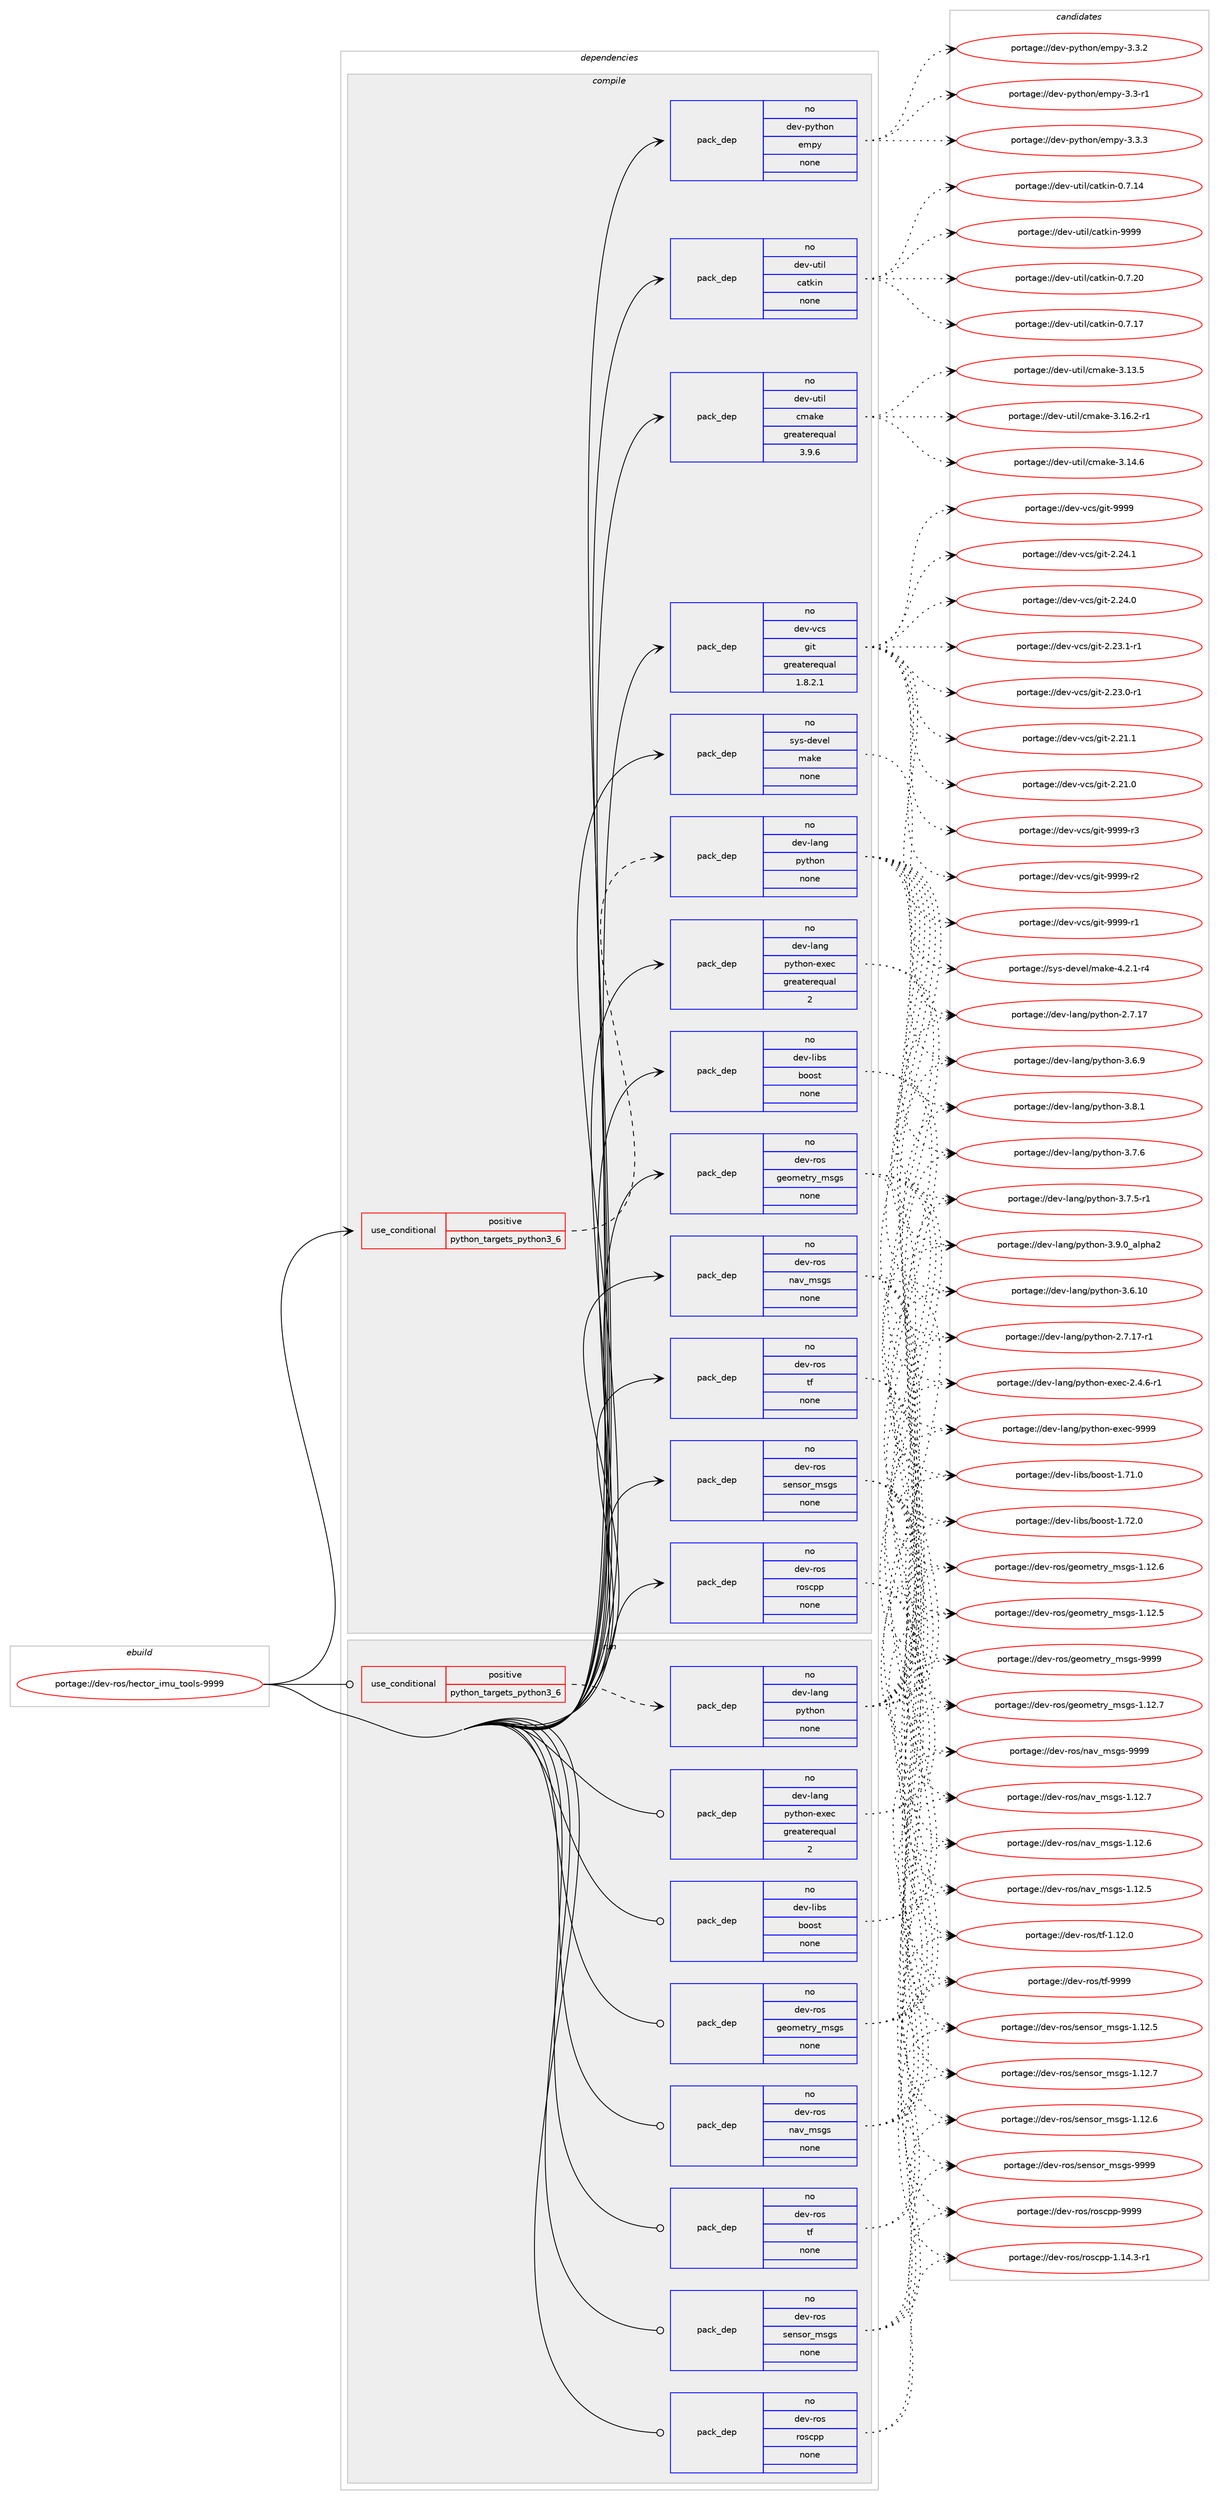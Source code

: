 digraph prolog {

# *************
# Graph options
# *************

newrank=true;
concentrate=true;
compound=true;
graph [rankdir=LR,fontname=Helvetica,fontsize=10,ranksep=1.5];#, ranksep=2.5, nodesep=0.2];
edge  [arrowhead=vee];
node  [fontname=Helvetica,fontsize=10];

# **********
# The ebuild
# **********

subgraph cluster_leftcol {
color=gray;
rank=same;
label=<<i>ebuild</i>>;
id [label="portage://dev-ros/hector_imu_tools-9999", color=red, width=4, href="../dev-ros/hector_imu_tools-9999.svg"];
}

# ****************
# The dependencies
# ****************

subgraph cluster_midcol {
color=gray;
label=<<i>dependencies</i>>;
subgraph cluster_compile {
fillcolor="#eeeeee";
style=filled;
label=<<i>compile</i>>;
subgraph cond100384 {
dependency401885 [label=<<TABLE BORDER="0" CELLBORDER="1" CELLSPACING="0" CELLPADDING="4"><TR><TD ROWSPAN="3" CELLPADDING="10">use_conditional</TD></TR><TR><TD>positive</TD></TR><TR><TD>python_targets_python3_6</TD></TR></TABLE>>, shape=none, color=red];
subgraph pack296648 {
dependency401886 [label=<<TABLE BORDER="0" CELLBORDER="1" CELLSPACING="0" CELLPADDING="4" WIDTH="220"><TR><TD ROWSPAN="6" CELLPADDING="30">pack_dep</TD></TR><TR><TD WIDTH="110">no</TD></TR><TR><TD>dev-lang</TD></TR><TR><TD>python</TD></TR><TR><TD>none</TD></TR><TR><TD></TD></TR></TABLE>>, shape=none, color=blue];
}
dependency401885:e -> dependency401886:w [weight=20,style="dashed",arrowhead="vee"];
}
id:e -> dependency401885:w [weight=20,style="solid",arrowhead="vee"];
subgraph pack296649 {
dependency401887 [label=<<TABLE BORDER="0" CELLBORDER="1" CELLSPACING="0" CELLPADDING="4" WIDTH="220"><TR><TD ROWSPAN="6" CELLPADDING="30">pack_dep</TD></TR><TR><TD WIDTH="110">no</TD></TR><TR><TD>dev-lang</TD></TR><TR><TD>python-exec</TD></TR><TR><TD>greaterequal</TD></TR><TR><TD>2</TD></TR></TABLE>>, shape=none, color=blue];
}
id:e -> dependency401887:w [weight=20,style="solid",arrowhead="vee"];
subgraph pack296650 {
dependency401888 [label=<<TABLE BORDER="0" CELLBORDER="1" CELLSPACING="0" CELLPADDING="4" WIDTH="220"><TR><TD ROWSPAN="6" CELLPADDING="30">pack_dep</TD></TR><TR><TD WIDTH="110">no</TD></TR><TR><TD>dev-libs</TD></TR><TR><TD>boost</TD></TR><TR><TD>none</TD></TR><TR><TD></TD></TR></TABLE>>, shape=none, color=blue];
}
id:e -> dependency401888:w [weight=20,style="solid",arrowhead="vee"];
subgraph pack296651 {
dependency401889 [label=<<TABLE BORDER="0" CELLBORDER="1" CELLSPACING="0" CELLPADDING="4" WIDTH="220"><TR><TD ROWSPAN="6" CELLPADDING="30">pack_dep</TD></TR><TR><TD WIDTH="110">no</TD></TR><TR><TD>dev-python</TD></TR><TR><TD>empy</TD></TR><TR><TD>none</TD></TR><TR><TD></TD></TR></TABLE>>, shape=none, color=blue];
}
id:e -> dependency401889:w [weight=20,style="solid",arrowhead="vee"];
subgraph pack296652 {
dependency401890 [label=<<TABLE BORDER="0" CELLBORDER="1" CELLSPACING="0" CELLPADDING="4" WIDTH="220"><TR><TD ROWSPAN="6" CELLPADDING="30">pack_dep</TD></TR><TR><TD WIDTH="110">no</TD></TR><TR><TD>dev-ros</TD></TR><TR><TD>geometry_msgs</TD></TR><TR><TD>none</TD></TR><TR><TD></TD></TR></TABLE>>, shape=none, color=blue];
}
id:e -> dependency401890:w [weight=20,style="solid",arrowhead="vee"];
subgraph pack296653 {
dependency401891 [label=<<TABLE BORDER="0" CELLBORDER="1" CELLSPACING="0" CELLPADDING="4" WIDTH="220"><TR><TD ROWSPAN="6" CELLPADDING="30">pack_dep</TD></TR><TR><TD WIDTH="110">no</TD></TR><TR><TD>dev-ros</TD></TR><TR><TD>nav_msgs</TD></TR><TR><TD>none</TD></TR><TR><TD></TD></TR></TABLE>>, shape=none, color=blue];
}
id:e -> dependency401891:w [weight=20,style="solid",arrowhead="vee"];
subgraph pack296654 {
dependency401892 [label=<<TABLE BORDER="0" CELLBORDER="1" CELLSPACING="0" CELLPADDING="4" WIDTH="220"><TR><TD ROWSPAN="6" CELLPADDING="30">pack_dep</TD></TR><TR><TD WIDTH="110">no</TD></TR><TR><TD>dev-ros</TD></TR><TR><TD>roscpp</TD></TR><TR><TD>none</TD></TR><TR><TD></TD></TR></TABLE>>, shape=none, color=blue];
}
id:e -> dependency401892:w [weight=20,style="solid",arrowhead="vee"];
subgraph pack296655 {
dependency401893 [label=<<TABLE BORDER="0" CELLBORDER="1" CELLSPACING="0" CELLPADDING="4" WIDTH="220"><TR><TD ROWSPAN="6" CELLPADDING="30">pack_dep</TD></TR><TR><TD WIDTH="110">no</TD></TR><TR><TD>dev-ros</TD></TR><TR><TD>sensor_msgs</TD></TR><TR><TD>none</TD></TR><TR><TD></TD></TR></TABLE>>, shape=none, color=blue];
}
id:e -> dependency401893:w [weight=20,style="solid",arrowhead="vee"];
subgraph pack296656 {
dependency401894 [label=<<TABLE BORDER="0" CELLBORDER="1" CELLSPACING="0" CELLPADDING="4" WIDTH="220"><TR><TD ROWSPAN="6" CELLPADDING="30">pack_dep</TD></TR><TR><TD WIDTH="110">no</TD></TR><TR><TD>dev-ros</TD></TR><TR><TD>tf</TD></TR><TR><TD>none</TD></TR><TR><TD></TD></TR></TABLE>>, shape=none, color=blue];
}
id:e -> dependency401894:w [weight=20,style="solid",arrowhead="vee"];
subgraph pack296657 {
dependency401895 [label=<<TABLE BORDER="0" CELLBORDER="1" CELLSPACING="0" CELLPADDING="4" WIDTH="220"><TR><TD ROWSPAN="6" CELLPADDING="30">pack_dep</TD></TR><TR><TD WIDTH="110">no</TD></TR><TR><TD>dev-util</TD></TR><TR><TD>catkin</TD></TR><TR><TD>none</TD></TR><TR><TD></TD></TR></TABLE>>, shape=none, color=blue];
}
id:e -> dependency401895:w [weight=20,style="solid",arrowhead="vee"];
subgraph pack296658 {
dependency401896 [label=<<TABLE BORDER="0" CELLBORDER="1" CELLSPACING="0" CELLPADDING="4" WIDTH="220"><TR><TD ROWSPAN="6" CELLPADDING="30">pack_dep</TD></TR><TR><TD WIDTH="110">no</TD></TR><TR><TD>dev-util</TD></TR><TR><TD>cmake</TD></TR><TR><TD>greaterequal</TD></TR><TR><TD>3.9.6</TD></TR></TABLE>>, shape=none, color=blue];
}
id:e -> dependency401896:w [weight=20,style="solid",arrowhead="vee"];
subgraph pack296659 {
dependency401897 [label=<<TABLE BORDER="0" CELLBORDER="1" CELLSPACING="0" CELLPADDING="4" WIDTH="220"><TR><TD ROWSPAN="6" CELLPADDING="30">pack_dep</TD></TR><TR><TD WIDTH="110">no</TD></TR><TR><TD>dev-vcs</TD></TR><TR><TD>git</TD></TR><TR><TD>greaterequal</TD></TR><TR><TD>1.8.2.1</TD></TR></TABLE>>, shape=none, color=blue];
}
id:e -> dependency401897:w [weight=20,style="solid",arrowhead="vee"];
subgraph pack296660 {
dependency401898 [label=<<TABLE BORDER="0" CELLBORDER="1" CELLSPACING="0" CELLPADDING="4" WIDTH="220"><TR><TD ROWSPAN="6" CELLPADDING="30">pack_dep</TD></TR><TR><TD WIDTH="110">no</TD></TR><TR><TD>sys-devel</TD></TR><TR><TD>make</TD></TR><TR><TD>none</TD></TR><TR><TD></TD></TR></TABLE>>, shape=none, color=blue];
}
id:e -> dependency401898:w [weight=20,style="solid",arrowhead="vee"];
}
subgraph cluster_compileandrun {
fillcolor="#eeeeee";
style=filled;
label=<<i>compile and run</i>>;
}
subgraph cluster_run {
fillcolor="#eeeeee";
style=filled;
label=<<i>run</i>>;
subgraph cond100385 {
dependency401899 [label=<<TABLE BORDER="0" CELLBORDER="1" CELLSPACING="0" CELLPADDING="4"><TR><TD ROWSPAN="3" CELLPADDING="10">use_conditional</TD></TR><TR><TD>positive</TD></TR><TR><TD>python_targets_python3_6</TD></TR></TABLE>>, shape=none, color=red];
subgraph pack296661 {
dependency401900 [label=<<TABLE BORDER="0" CELLBORDER="1" CELLSPACING="0" CELLPADDING="4" WIDTH="220"><TR><TD ROWSPAN="6" CELLPADDING="30">pack_dep</TD></TR><TR><TD WIDTH="110">no</TD></TR><TR><TD>dev-lang</TD></TR><TR><TD>python</TD></TR><TR><TD>none</TD></TR><TR><TD></TD></TR></TABLE>>, shape=none, color=blue];
}
dependency401899:e -> dependency401900:w [weight=20,style="dashed",arrowhead="vee"];
}
id:e -> dependency401899:w [weight=20,style="solid",arrowhead="odot"];
subgraph pack296662 {
dependency401901 [label=<<TABLE BORDER="0" CELLBORDER="1" CELLSPACING="0" CELLPADDING="4" WIDTH="220"><TR><TD ROWSPAN="6" CELLPADDING="30">pack_dep</TD></TR><TR><TD WIDTH="110">no</TD></TR><TR><TD>dev-lang</TD></TR><TR><TD>python-exec</TD></TR><TR><TD>greaterequal</TD></TR><TR><TD>2</TD></TR></TABLE>>, shape=none, color=blue];
}
id:e -> dependency401901:w [weight=20,style="solid",arrowhead="odot"];
subgraph pack296663 {
dependency401902 [label=<<TABLE BORDER="0" CELLBORDER="1" CELLSPACING="0" CELLPADDING="4" WIDTH="220"><TR><TD ROWSPAN="6" CELLPADDING="30">pack_dep</TD></TR><TR><TD WIDTH="110">no</TD></TR><TR><TD>dev-libs</TD></TR><TR><TD>boost</TD></TR><TR><TD>none</TD></TR><TR><TD></TD></TR></TABLE>>, shape=none, color=blue];
}
id:e -> dependency401902:w [weight=20,style="solid",arrowhead="odot"];
subgraph pack296664 {
dependency401903 [label=<<TABLE BORDER="0" CELLBORDER="1" CELLSPACING="0" CELLPADDING="4" WIDTH="220"><TR><TD ROWSPAN="6" CELLPADDING="30">pack_dep</TD></TR><TR><TD WIDTH="110">no</TD></TR><TR><TD>dev-ros</TD></TR><TR><TD>geometry_msgs</TD></TR><TR><TD>none</TD></TR><TR><TD></TD></TR></TABLE>>, shape=none, color=blue];
}
id:e -> dependency401903:w [weight=20,style="solid",arrowhead="odot"];
subgraph pack296665 {
dependency401904 [label=<<TABLE BORDER="0" CELLBORDER="1" CELLSPACING="0" CELLPADDING="4" WIDTH="220"><TR><TD ROWSPAN="6" CELLPADDING="30">pack_dep</TD></TR><TR><TD WIDTH="110">no</TD></TR><TR><TD>dev-ros</TD></TR><TR><TD>nav_msgs</TD></TR><TR><TD>none</TD></TR><TR><TD></TD></TR></TABLE>>, shape=none, color=blue];
}
id:e -> dependency401904:w [weight=20,style="solid",arrowhead="odot"];
subgraph pack296666 {
dependency401905 [label=<<TABLE BORDER="0" CELLBORDER="1" CELLSPACING="0" CELLPADDING="4" WIDTH="220"><TR><TD ROWSPAN="6" CELLPADDING="30">pack_dep</TD></TR><TR><TD WIDTH="110">no</TD></TR><TR><TD>dev-ros</TD></TR><TR><TD>roscpp</TD></TR><TR><TD>none</TD></TR><TR><TD></TD></TR></TABLE>>, shape=none, color=blue];
}
id:e -> dependency401905:w [weight=20,style="solid",arrowhead="odot"];
subgraph pack296667 {
dependency401906 [label=<<TABLE BORDER="0" CELLBORDER="1" CELLSPACING="0" CELLPADDING="4" WIDTH="220"><TR><TD ROWSPAN="6" CELLPADDING="30">pack_dep</TD></TR><TR><TD WIDTH="110">no</TD></TR><TR><TD>dev-ros</TD></TR><TR><TD>sensor_msgs</TD></TR><TR><TD>none</TD></TR><TR><TD></TD></TR></TABLE>>, shape=none, color=blue];
}
id:e -> dependency401906:w [weight=20,style="solid",arrowhead="odot"];
subgraph pack296668 {
dependency401907 [label=<<TABLE BORDER="0" CELLBORDER="1" CELLSPACING="0" CELLPADDING="4" WIDTH="220"><TR><TD ROWSPAN="6" CELLPADDING="30">pack_dep</TD></TR><TR><TD WIDTH="110">no</TD></TR><TR><TD>dev-ros</TD></TR><TR><TD>tf</TD></TR><TR><TD>none</TD></TR><TR><TD></TD></TR></TABLE>>, shape=none, color=blue];
}
id:e -> dependency401907:w [weight=20,style="solid",arrowhead="odot"];
}
}

# **************
# The candidates
# **************

subgraph cluster_choices {
rank=same;
color=gray;
label=<<i>candidates</i>>;

subgraph choice296648 {
color=black;
nodesep=1;
choice10010111845108971101034711212111610411111045514657464895971081121049750 [label="portage://dev-lang/python-3.9.0_alpha2", color=red, width=4,href="../dev-lang/python-3.9.0_alpha2.svg"];
choice100101118451089711010347112121116104111110455146564649 [label="portage://dev-lang/python-3.8.1", color=red, width=4,href="../dev-lang/python-3.8.1.svg"];
choice100101118451089711010347112121116104111110455146554654 [label="portage://dev-lang/python-3.7.6", color=red, width=4,href="../dev-lang/python-3.7.6.svg"];
choice1001011184510897110103471121211161041111104551465546534511449 [label="portage://dev-lang/python-3.7.5-r1", color=red, width=4,href="../dev-lang/python-3.7.5-r1.svg"];
choice100101118451089711010347112121116104111110455146544657 [label="portage://dev-lang/python-3.6.9", color=red, width=4,href="../dev-lang/python-3.6.9.svg"];
choice10010111845108971101034711212111610411111045514654464948 [label="portage://dev-lang/python-3.6.10", color=red, width=4,href="../dev-lang/python-3.6.10.svg"];
choice100101118451089711010347112121116104111110455046554649554511449 [label="portage://dev-lang/python-2.7.17-r1", color=red, width=4,href="../dev-lang/python-2.7.17-r1.svg"];
choice10010111845108971101034711212111610411111045504655464955 [label="portage://dev-lang/python-2.7.17", color=red, width=4,href="../dev-lang/python-2.7.17.svg"];
dependency401886:e -> choice10010111845108971101034711212111610411111045514657464895971081121049750:w [style=dotted,weight="100"];
dependency401886:e -> choice100101118451089711010347112121116104111110455146564649:w [style=dotted,weight="100"];
dependency401886:e -> choice100101118451089711010347112121116104111110455146554654:w [style=dotted,weight="100"];
dependency401886:e -> choice1001011184510897110103471121211161041111104551465546534511449:w [style=dotted,weight="100"];
dependency401886:e -> choice100101118451089711010347112121116104111110455146544657:w [style=dotted,weight="100"];
dependency401886:e -> choice10010111845108971101034711212111610411111045514654464948:w [style=dotted,weight="100"];
dependency401886:e -> choice100101118451089711010347112121116104111110455046554649554511449:w [style=dotted,weight="100"];
dependency401886:e -> choice10010111845108971101034711212111610411111045504655464955:w [style=dotted,weight="100"];
}
subgraph choice296649 {
color=black;
nodesep=1;
choice10010111845108971101034711212111610411111045101120101994557575757 [label="portage://dev-lang/python-exec-9999", color=red, width=4,href="../dev-lang/python-exec-9999.svg"];
choice10010111845108971101034711212111610411111045101120101994550465246544511449 [label="portage://dev-lang/python-exec-2.4.6-r1", color=red, width=4,href="../dev-lang/python-exec-2.4.6-r1.svg"];
dependency401887:e -> choice10010111845108971101034711212111610411111045101120101994557575757:w [style=dotted,weight="100"];
dependency401887:e -> choice10010111845108971101034711212111610411111045101120101994550465246544511449:w [style=dotted,weight="100"];
}
subgraph choice296650 {
color=black;
nodesep=1;
choice1001011184510810598115479811111111511645494655504648 [label="portage://dev-libs/boost-1.72.0", color=red, width=4,href="../dev-libs/boost-1.72.0.svg"];
choice1001011184510810598115479811111111511645494655494648 [label="portage://dev-libs/boost-1.71.0", color=red, width=4,href="../dev-libs/boost-1.71.0.svg"];
dependency401888:e -> choice1001011184510810598115479811111111511645494655504648:w [style=dotted,weight="100"];
dependency401888:e -> choice1001011184510810598115479811111111511645494655494648:w [style=dotted,weight="100"];
}
subgraph choice296651 {
color=black;
nodesep=1;
choice1001011184511212111610411111047101109112121455146514651 [label="portage://dev-python/empy-3.3.3", color=red, width=4,href="../dev-python/empy-3.3.3.svg"];
choice1001011184511212111610411111047101109112121455146514650 [label="portage://dev-python/empy-3.3.2", color=red, width=4,href="../dev-python/empy-3.3.2.svg"];
choice1001011184511212111610411111047101109112121455146514511449 [label="portage://dev-python/empy-3.3-r1", color=red, width=4,href="../dev-python/empy-3.3-r1.svg"];
dependency401889:e -> choice1001011184511212111610411111047101109112121455146514651:w [style=dotted,weight="100"];
dependency401889:e -> choice1001011184511212111610411111047101109112121455146514650:w [style=dotted,weight="100"];
dependency401889:e -> choice1001011184511212111610411111047101109112121455146514511449:w [style=dotted,weight="100"];
}
subgraph choice296652 {
color=black;
nodesep=1;
choice1001011184511411111547103101111109101116114121951091151031154557575757 [label="portage://dev-ros/geometry_msgs-9999", color=red, width=4,href="../dev-ros/geometry_msgs-9999.svg"];
choice10010111845114111115471031011111091011161141219510911510311545494649504655 [label="portage://dev-ros/geometry_msgs-1.12.7", color=red, width=4,href="../dev-ros/geometry_msgs-1.12.7.svg"];
choice10010111845114111115471031011111091011161141219510911510311545494649504654 [label="portage://dev-ros/geometry_msgs-1.12.6", color=red, width=4,href="../dev-ros/geometry_msgs-1.12.6.svg"];
choice10010111845114111115471031011111091011161141219510911510311545494649504653 [label="portage://dev-ros/geometry_msgs-1.12.5", color=red, width=4,href="../dev-ros/geometry_msgs-1.12.5.svg"];
dependency401890:e -> choice1001011184511411111547103101111109101116114121951091151031154557575757:w [style=dotted,weight="100"];
dependency401890:e -> choice10010111845114111115471031011111091011161141219510911510311545494649504655:w [style=dotted,weight="100"];
dependency401890:e -> choice10010111845114111115471031011111091011161141219510911510311545494649504654:w [style=dotted,weight="100"];
dependency401890:e -> choice10010111845114111115471031011111091011161141219510911510311545494649504653:w [style=dotted,weight="100"];
}
subgraph choice296653 {
color=black;
nodesep=1;
choice100101118451141111154711097118951091151031154557575757 [label="portage://dev-ros/nav_msgs-9999", color=red, width=4,href="../dev-ros/nav_msgs-9999.svg"];
choice1001011184511411111547110971189510911510311545494649504655 [label="portage://dev-ros/nav_msgs-1.12.7", color=red, width=4,href="../dev-ros/nav_msgs-1.12.7.svg"];
choice1001011184511411111547110971189510911510311545494649504654 [label="portage://dev-ros/nav_msgs-1.12.6", color=red, width=4,href="../dev-ros/nav_msgs-1.12.6.svg"];
choice1001011184511411111547110971189510911510311545494649504653 [label="portage://dev-ros/nav_msgs-1.12.5", color=red, width=4,href="../dev-ros/nav_msgs-1.12.5.svg"];
dependency401891:e -> choice100101118451141111154711097118951091151031154557575757:w [style=dotted,weight="100"];
dependency401891:e -> choice1001011184511411111547110971189510911510311545494649504655:w [style=dotted,weight="100"];
dependency401891:e -> choice1001011184511411111547110971189510911510311545494649504654:w [style=dotted,weight="100"];
dependency401891:e -> choice1001011184511411111547110971189510911510311545494649504653:w [style=dotted,weight="100"];
}
subgraph choice296654 {
color=black;
nodesep=1;
choice1001011184511411111547114111115991121124557575757 [label="portage://dev-ros/roscpp-9999", color=red, width=4,href="../dev-ros/roscpp-9999.svg"];
choice100101118451141111154711411111599112112454946495246514511449 [label="portage://dev-ros/roscpp-1.14.3-r1", color=red, width=4,href="../dev-ros/roscpp-1.14.3-r1.svg"];
dependency401892:e -> choice1001011184511411111547114111115991121124557575757:w [style=dotted,weight="100"];
dependency401892:e -> choice100101118451141111154711411111599112112454946495246514511449:w [style=dotted,weight="100"];
}
subgraph choice296655 {
color=black;
nodesep=1;
choice1001011184511411111547115101110115111114951091151031154557575757 [label="portage://dev-ros/sensor_msgs-9999", color=red, width=4,href="../dev-ros/sensor_msgs-9999.svg"];
choice10010111845114111115471151011101151111149510911510311545494649504655 [label="portage://dev-ros/sensor_msgs-1.12.7", color=red, width=4,href="../dev-ros/sensor_msgs-1.12.7.svg"];
choice10010111845114111115471151011101151111149510911510311545494649504654 [label="portage://dev-ros/sensor_msgs-1.12.6", color=red, width=4,href="../dev-ros/sensor_msgs-1.12.6.svg"];
choice10010111845114111115471151011101151111149510911510311545494649504653 [label="portage://dev-ros/sensor_msgs-1.12.5", color=red, width=4,href="../dev-ros/sensor_msgs-1.12.5.svg"];
dependency401893:e -> choice1001011184511411111547115101110115111114951091151031154557575757:w [style=dotted,weight="100"];
dependency401893:e -> choice10010111845114111115471151011101151111149510911510311545494649504655:w [style=dotted,weight="100"];
dependency401893:e -> choice10010111845114111115471151011101151111149510911510311545494649504654:w [style=dotted,weight="100"];
dependency401893:e -> choice10010111845114111115471151011101151111149510911510311545494649504653:w [style=dotted,weight="100"];
}
subgraph choice296656 {
color=black;
nodesep=1;
choice10010111845114111115471161024557575757 [label="portage://dev-ros/tf-9999", color=red, width=4,href="../dev-ros/tf-9999.svg"];
choice100101118451141111154711610245494649504648 [label="portage://dev-ros/tf-1.12.0", color=red, width=4,href="../dev-ros/tf-1.12.0.svg"];
dependency401894:e -> choice10010111845114111115471161024557575757:w [style=dotted,weight="100"];
dependency401894:e -> choice100101118451141111154711610245494649504648:w [style=dotted,weight="100"];
}
subgraph choice296657 {
color=black;
nodesep=1;
choice100101118451171161051084799971161071051104557575757 [label="portage://dev-util/catkin-9999", color=red, width=4,href="../dev-util/catkin-9999.svg"];
choice1001011184511711610510847999711610710511045484655465048 [label="portage://dev-util/catkin-0.7.20", color=red, width=4,href="../dev-util/catkin-0.7.20.svg"];
choice1001011184511711610510847999711610710511045484655464955 [label="portage://dev-util/catkin-0.7.17", color=red, width=4,href="../dev-util/catkin-0.7.17.svg"];
choice1001011184511711610510847999711610710511045484655464952 [label="portage://dev-util/catkin-0.7.14", color=red, width=4,href="../dev-util/catkin-0.7.14.svg"];
dependency401895:e -> choice100101118451171161051084799971161071051104557575757:w [style=dotted,weight="100"];
dependency401895:e -> choice1001011184511711610510847999711610710511045484655465048:w [style=dotted,weight="100"];
dependency401895:e -> choice1001011184511711610510847999711610710511045484655464955:w [style=dotted,weight="100"];
dependency401895:e -> choice1001011184511711610510847999711610710511045484655464952:w [style=dotted,weight="100"];
}
subgraph choice296658 {
color=black;
nodesep=1;
choice10010111845117116105108479910997107101455146495446504511449 [label="portage://dev-util/cmake-3.16.2-r1", color=red, width=4,href="../dev-util/cmake-3.16.2-r1.svg"];
choice1001011184511711610510847991099710710145514649524654 [label="portage://dev-util/cmake-3.14.6", color=red, width=4,href="../dev-util/cmake-3.14.6.svg"];
choice1001011184511711610510847991099710710145514649514653 [label="portage://dev-util/cmake-3.13.5", color=red, width=4,href="../dev-util/cmake-3.13.5.svg"];
dependency401896:e -> choice10010111845117116105108479910997107101455146495446504511449:w [style=dotted,weight="100"];
dependency401896:e -> choice1001011184511711610510847991099710710145514649524654:w [style=dotted,weight="100"];
dependency401896:e -> choice1001011184511711610510847991099710710145514649514653:w [style=dotted,weight="100"];
}
subgraph choice296659 {
color=black;
nodesep=1;
choice10010111845118991154710310511645575757574511451 [label="portage://dev-vcs/git-9999-r3", color=red, width=4,href="../dev-vcs/git-9999-r3.svg"];
choice10010111845118991154710310511645575757574511450 [label="portage://dev-vcs/git-9999-r2", color=red, width=4,href="../dev-vcs/git-9999-r2.svg"];
choice10010111845118991154710310511645575757574511449 [label="portage://dev-vcs/git-9999-r1", color=red, width=4,href="../dev-vcs/git-9999-r1.svg"];
choice1001011184511899115471031051164557575757 [label="portage://dev-vcs/git-9999", color=red, width=4,href="../dev-vcs/git-9999.svg"];
choice10010111845118991154710310511645504650524649 [label="portage://dev-vcs/git-2.24.1", color=red, width=4,href="../dev-vcs/git-2.24.1.svg"];
choice10010111845118991154710310511645504650524648 [label="portage://dev-vcs/git-2.24.0", color=red, width=4,href="../dev-vcs/git-2.24.0.svg"];
choice100101118451189911547103105116455046505146494511449 [label="portage://dev-vcs/git-2.23.1-r1", color=red, width=4,href="../dev-vcs/git-2.23.1-r1.svg"];
choice100101118451189911547103105116455046505146484511449 [label="portage://dev-vcs/git-2.23.0-r1", color=red, width=4,href="../dev-vcs/git-2.23.0-r1.svg"];
choice10010111845118991154710310511645504650494649 [label="portage://dev-vcs/git-2.21.1", color=red, width=4,href="../dev-vcs/git-2.21.1.svg"];
choice10010111845118991154710310511645504650494648 [label="portage://dev-vcs/git-2.21.0", color=red, width=4,href="../dev-vcs/git-2.21.0.svg"];
dependency401897:e -> choice10010111845118991154710310511645575757574511451:w [style=dotted,weight="100"];
dependency401897:e -> choice10010111845118991154710310511645575757574511450:w [style=dotted,weight="100"];
dependency401897:e -> choice10010111845118991154710310511645575757574511449:w [style=dotted,weight="100"];
dependency401897:e -> choice1001011184511899115471031051164557575757:w [style=dotted,weight="100"];
dependency401897:e -> choice10010111845118991154710310511645504650524649:w [style=dotted,weight="100"];
dependency401897:e -> choice10010111845118991154710310511645504650524648:w [style=dotted,weight="100"];
dependency401897:e -> choice100101118451189911547103105116455046505146494511449:w [style=dotted,weight="100"];
dependency401897:e -> choice100101118451189911547103105116455046505146484511449:w [style=dotted,weight="100"];
dependency401897:e -> choice10010111845118991154710310511645504650494649:w [style=dotted,weight="100"];
dependency401897:e -> choice10010111845118991154710310511645504650494648:w [style=dotted,weight="100"];
}
subgraph choice296660 {
color=black;
nodesep=1;
choice1151211154510010111810110847109971071014552465046494511452 [label="portage://sys-devel/make-4.2.1-r4", color=red, width=4,href="../sys-devel/make-4.2.1-r4.svg"];
dependency401898:e -> choice1151211154510010111810110847109971071014552465046494511452:w [style=dotted,weight="100"];
}
subgraph choice296661 {
color=black;
nodesep=1;
choice10010111845108971101034711212111610411111045514657464895971081121049750 [label="portage://dev-lang/python-3.9.0_alpha2", color=red, width=4,href="../dev-lang/python-3.9.0_alpha2.svg"];
choice100101118451089711010347112121116104111110455146564649 [label="portage://dev-lang/python-3.8.1", color=red, width=4,href="../dev-lang/python-3.8.1.svg"];
choice100101118451089711010347112121116104111110455146554654 [label="portage://dev-lang/python-3.7.6", color=red, width=4,href="../dev-lang/python-3.7.6.svg"];
choice1001011184510897110103471121211161041111104551465546534511449 [label="portage://dev-lang/python-3.7.5-r1", color=red, width=4,href="../dev-lang/python-3.7.5-r1.svg"];
choice100101118451089711010347112121116104111110455146544657 [label="portage://dev-lang/python-3.6.9", color=red, width=4,href="../dev-lang/python-3.6.9.svg"];
choice10010111845108971101034711212111610411111045514654464948 [label="portage://dev-lang/python-3.6.10", color=red, width=4,href="../dev-lang/python-3.6.10.svg"];
choice100101118451089711010347112121116104111110455046554649554511449 [label="portage://dev-lang/python-2.7.17-r1", color=red, width=4,href="../dev-lang/python-2.7.17-r1.svg"];
choice10010111845108971101034711212111610411111045504655464955 [label="portage://dev-lang/python-2.7.17", color=red, width=4,href="../dev-lang/python-2.7.17.svg"];
dependency401900:e -> choice10010111845108971101034711212111610411111045514657464895971081121049750:w [style=dotted,weight="100"];
dependency401900:e -> choice100101118451089711010347112121116104111110455146564649:w [style=dotted,weight="100"];
dependency401900:e -> choice100101118451089711010347112121116104111110455146554654:w [style=dotted,weight="100"];
dependency401900:e -> choice1001011184510897110103471121211161041111104551465546534511449:w [style=dotted,weight="100"];
dependency401900:e -> choice100101118451089711010347112121116104111110455146544657:w [style=dotted,weight="100"];
dependency401900:e -> choice10010111845108971101034711212111610411111045514654464948:w [style=dotted,weight="100"];
dependency401900:e -> choice100101118451089711010347112121116104111110455046554649554511449:w [style=dotted,weight="100"];
dependency401900:e -> choice10010111845108971101034711212111610411111045504655464955:w [style=dotted,weight="100"];
}
subgraph choice296662 {
color=black;
nodesep=1;
choice10010111845108971101034711212111610411111045101120101994557575757 [label="portage://dev-lang/python-exec-9999", color=red, width=4,href="../dev-lang/python-exec-9999.svg"];
choice10010111845108971101034711212111610411111045101120101994550465246544511449 [label="portage://dev-lang/python-exec-2.4.6-r1", color=red, width=4,href="../dev-lang/python-exec-2.4.6-r1.svg"];
dependency401901:e -> choice10010111845108971101034711212111610411111045101120101994557575757:w [style=dotted,weight="100"];
dependency401901:e -> choice10010111845108971101034711212111610411111045101120101994550465246544511449:w [style=dotted,weight="100"];
}
subgraph choice296663 {
color=black;
nodesep=1;
choice1001011184510810598115479811111111511645494655504648 [label="portage://dev-libs/boost-1.72.0", color=red, width=4,href="../dev-libs/boost-1.72.0.svg"];
choice1001011184510810598115479811111111511645494655494648 [label="portage://dev-libs/boost-1.71.0", color=red, width=4,href="../dev-libs/boost-1.71.0.svg"];
dependency401902:e -> choice1001011184510810598115479811111111511645494655504648:w [style=dotted,weight="100"];
dependency401902:e -> choice1001011184510810598115479811111111511645494655494648:w [style=dotted,weight="100"];
}
subgraph choice296664 {
color=black;
nodesep=1;
choice1001011184511411111547103101111109101116114121951091151031154557575757 [label="portage://dev-ros/geometry_msgs-9999", color=red, width=4,href="../dev-ros/geometry_msgs-9999.svg"];
choice10010111845114111115471031011111091011161141219510911510311545494649504655 [label="portage://dev-ros/geometry_msgs-1.12.7", color=red, width=4,href="../dev-ros/geometry_msgs-1.12.7.svg"];
choice10010111845114111115471031011111091011161141219510911510311545494649504654 [label="portage://dev-ros/geometry_msgs-1.12.6", color=red, width=4,href="../dev-ros/geometry_msgs-1.12.6.svg"];
choice10010111845114111115471031011111091011161141219510911510311545494649504653 [label="portage://dev-ros/geometry_msgs-1.12.5", color=red, width=4,href="../dev-ros/geometry_msgs-1.12.5.svg"];
dependency401903:e -> choice1001011184511411111547103101111109101116114121951091151031154557575757:w [style=dotted,weight="100"];
dependency401903:e -> choice10010111845114111115471031011111091011161141219510911510311545494649504655:w [style=dotted,weight="100"];
dependency401903:e -> choice10010111845114111115471031011111091011161141219510911510311545494649504654:w [style=dotted,weight="100"];
dependency401903:e -> choice10010111845114111115471031011111091011161141219510911510311545494649504653:w [style=dotted,weight="100"];
}
subgraph choice296665 {
color=black;
nodesep=1;
choice100101118451141111154711097118951091151031154557575757 [label="portage://dev-ros/nav_msgs-9999", color=red, width=4,href="../dev-ros/nav_msgs-9999.svg"];
choice1001011184511411111547110971189510911510311545494649504655 [label="portage://dev-ros/nav_msgs-1.12.7", color=red, width=4,href="../dev-ros/nav_msgs-1.12.7.svg"];
choice1001011184511411111547110971189510911510311545494649504654 [label="portage://dev-ros/nav_msgs-1.12.6", color=red, width=4,href="../dev-ros/nav_msgs-1.12.6.svg"];
choice1001011184511411111547110971189510911510311545494649504653 [label="portage://dev-ros/nav_msgs-1.12.5", color=red, width=4,href="../dev-ros/nav_msgs-1.12.5.svg"];
dependency401904:e -> choice100101118451141111154711097118951091151031154557575757:w [style=dotted,weight="100"];
dependency401904:e -> choice1001011184511411111547110971189510911510311545494649504655:w [style=dotted,weight="100"];
dependency401904:e -> choice1001011184511411111547110971189510911510311545494649504654:w [style=dotted,weight="100"];
dependency401904:e -> choice1001011184511411111547110971189510911510311545494649504653:w [style=dotted,weight="100"];
}
subgraph choice296666 {
color=black;
nodesep=1;
choice1001011184511411111547114111115991121124557575757 [label="portage://dev-ros/roscpp-9999", color=red, width=4,href="../dev-ros/roscpp-9999.svg"];
choice100101118451141111154711411111599112112454946495246514511449 [label="portage://dev-ros/roscpp-1.14.3-r1", color=red, width=4,href="../dev-ros/roscpp-1.14.3-r1.svg"];
dependency401905:e -> choice1001011184511411111547114111115991121124557575757:w [style=dotted,weight="100"];
dependency401905:e -> choice100101118451141111154711411111599112112454946495246514511449:w [style=dotted,weight="100"];
}
subgraph choice296667 {
color=black;
nodesep=1;
choice1001011184511411111547115101110115111114951091151031154557575757 [label="portage://dev-ros/sensor_msgs-9999", color=red, width=4,href="../dev-ros/sensor_msgs-9999.svg"];
choice10010111845114111115471151011101151111149510911510311545494649504655 [label="portage://dev-ros/sensor_msgs-1.12.7", color=red, width=4,href="../dev-ros/sensor_msgs-1.12.7.svg"];
choice10010111845114111115471151011101151111149510911510311545494649504654 [label="portage://dev-ros/sensor_msgs-1.12.6", color=red, width=4,href="../dev-ros/sensor_msgs-1.12.6.svg"];
choice10010111845114111115471151011101151111149510911510311545494649504653 [label="portage://dev-ros/sensor_msgs-1.12.5", color=red, width=4,href="../dev-ros/sensor_msgs-1.12.5.svg"];
dependency401906:e -> choice1001011184511411111547115101110115111114951091151031154557575757:w [style=dotted,weight="100"];
dependency401906:e -> choice10010111845114111115471151011101151111149510911510311545494649504655:w [style=dotted,weight="100"];
dependency401906:e -> choice10010111845114111115471151011101151111149510911510311545494649504654:w [style=dotted,weight="100"];
dependency401906:e -> choice10010111845114111115471151011101151111149510911510311545494649504653:w [style=dotted,weight="100"];
}
subgraph choice296668 {
color=black;
nodesep=1;
choice10010111845114111115471161024557575757 [label="portage://dev-ros/tf-9999", color=red, width=4,href="../dev-ros/tf-9999.svg"];
choice100101118451141111154711610245494649504648 [label="portage://dev-ros/tf-1.12.0", color=red, width=4,href="../dev-ros/tf-1.12.0.svg"];
dependency401907:e -> choice10010111845114111115471161024557575757:w [style=dotted,weight="100"];
dependency401907:e -> choice100101118451141111154711610245494649504648:w [style=dotted,weight="100"];
}
}

}
